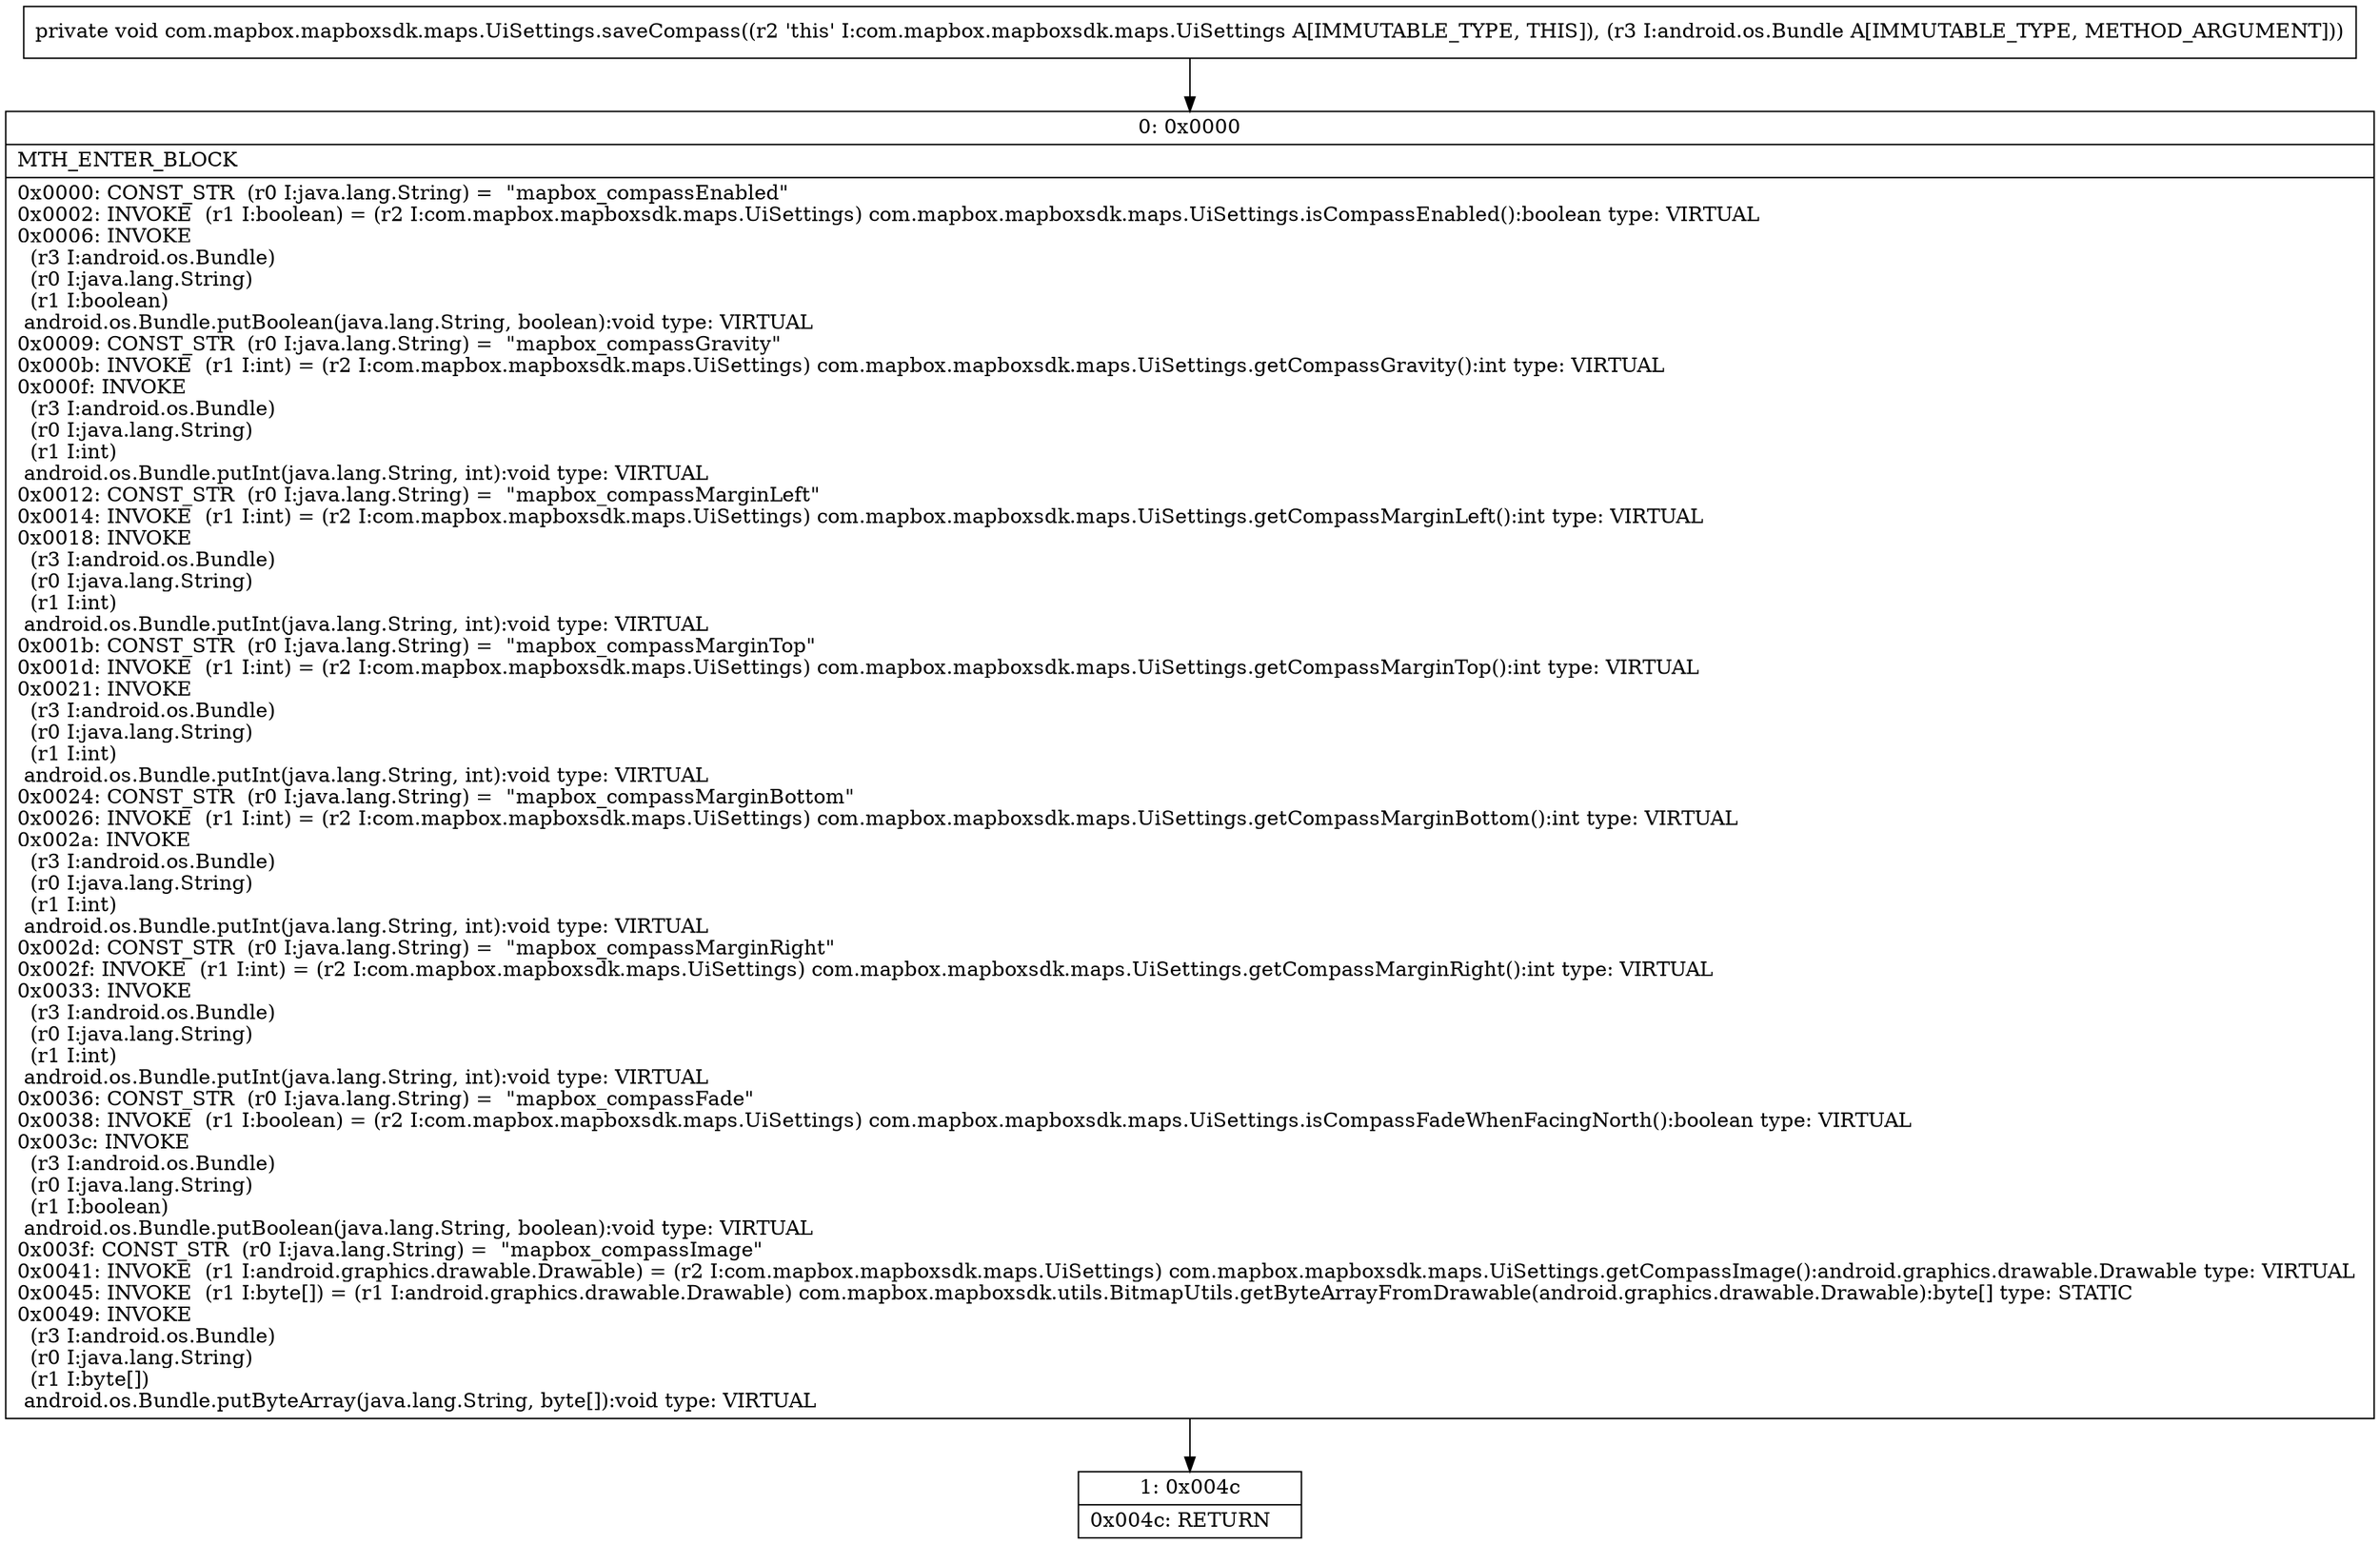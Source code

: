 digraph "CFG forcom.mapbox.mapboxsdk.maps.UiSettings.saveCompass(Landroid\/os\/Bundle;)V" {
Node_0 [shape=record,label="{0\:\ 0x0000|MTH_ENTER_BLOCK\l|0x0000: CONST_STR  (r0 I:java.lang.String) =  \"mapbox_compassEnabled\" \l0x0002: INVOKE  (r1 I:boolean) = (r2 I:com.mapbox.mapboxsdk.maps.UiSettings) com.mapbox.mapboxsdk.maps.UiSettings.isCompassEnabled():boolean type: VIRTUAL \l0x0006: INVOKE  \l  (r3 I:android.os.Bundle)\l  (r0 I:java.lang.String)\l  (r1 I:boolean)\l android.os.Bundle.putBoolean(java.lang.String, boolean):void type: VIRTUAL \l0x0009: CONST_STR  (r0 I:java.lang.String) =  \"mapbox_compassGravity\" \l0x000b: INVOKE  (r1 I:int) = (r2 I:com.mapbox.mapboxsdk.maps.UiSettings) com.mapbox.mapboxsdk.maps.UiSettings.getCompassGravity():int type: VIRTUAL \l0x000f: INVOKE  \l  (r3 I:android.os.Bundle)\l  (r0 I:java.lang.String)\l  (r1 I:int)\l android.os.Bundle.putInt(java.lang.String, int):void type: VIRTUAL \l0x0012: CONST_STR  (r0 I:java.lang.String) =  \"mapbox_compassMarginLeft\" \l0x0014: INVOKE  (r1 I:int) = (r2 I:com.mapbox.mapboxsdk.maps.UiSettings) com.mapbox.mapboxsdk.maps.UiSettings.getCompassMarginLeft():int type: VIRTUAL \l0x0018: INVOKE  \l  (r3 I:android.os.Bundle)\l  (r0 I:java.lang.String)\l  (r1 I:int)\l android.os.Bundle.putInt(java.lang.String, int):void type: VIRTUAL \l0x001b: CONST_STR  (r0 I:java.lang.String) =  \"mapbox_compassMarginTop\" \l0x001d: INVOKE  (r1 I:int) = (r2 I:com.mapbox.mapboxsdk.maps.UiSettings) com.mapbox.mapboxsdk.maps.UiSettings.getCompassMarginTop():int type: VIRTUAL \l0x0021: INVOKE  \l  (r3 I:android.os.Bundle)\l  (r0 I:java.lang.String)\l  (r1 I:int)\l android.os.Bundle.putInt(java.lang.String, int):void type: VIRTUAL \l0x0024: CONST_STR  (r0 I:java.lang.String) =  \"mapbox_compassMarginBottom\" \l0x0026: INVOKE  (r1 I:int) = (r2 I:com.mapbox.mapboxsdk.maps.UiSettings) com.mapbox.mapboxsdk.maps.UiSettings.getCompassMarginBottom():int type: VIRTUAL \l0x002a: INVOKE  \l  (r3 I:android.os.Bundle)\l  (r0 I:java.lang.String)\l  (r1 I:int)\l android.os.Bundle.putInt(java.lang.String, int):void type: VIRTUAL \l0x002d: CONST_STR  (r0 I:java.lang.String) =  \"mapbox_compassMarginRight\" \l0x002f: INVOKE  (r1 I:int) = (r2 I:com.mapbox.mapboxsdk.maps.UiSettings) com.mapbox.mapboxsdk.maps.UiSettings.getCompassMarginRight():int type: VIRTUAL \l0x0033: INVOKE  \l  (r3 I:android.os.Bundle)\l  (r0 I:java.lang.String)\l  (r1 I:int)\l android.os.Bundle.putInt(java.lang.String, int):void type: VIRTUAL \l0x0036: CONST_STR  (r0 I:java.lang.String) =  \"mapbox_compassFade\" \l0x0038: INVOKE  (r1 I:boolean) = (r2 I:com.mapbox.mapboxsdk.maps.UiSettings) com.mapbox.mapboxsdk.maps.UiSettings.isCompassFadeWhenFacingNorth():boolean type: VIRTUAL \l0x003c: INVOKE  \l  (r3 I:android.os.Bundle)\l  (r0 I:java.lang.String)\l  (r1 I:boolean)\l android.os.Bundle.putBoolean(java.lang.String, boolean):void type: VIRTUAL \l0x003f: CONST_STR  (r0 I:java.lang.String) =  \"mapbox_compassImage\" \l0x0041: INVOKE  (r1 I:android.graphics.drawable.Drawable) = (r2 I:com.mapbox.mapboxsdk.maps.UiSettings) com.mapbox.mapboxsdk.maps.UiSettings.getCompassImage():android.graphics.drawable.Drawable type: VIRTUAL \l0x0045: INVOKE  (r1 I:byte[]) = (r1 I:android.graphics.drawable.Drawable) com.mapbox.mapboxsdk.utils.BitmapUtils.getByteArrayFromDrawable(android.graphics.drawable.Drawable):byte[] type: STATIC \l0x0049: INVOKE  \l  (r3 I:android.os.Bundle)\l  (r0 I:java.lang.String)\l  (r1 I:byte[])\l android.os.Bundle.putByteArray(java.lang.String, byte[]):void type: VIRTUAL \l}"];
Node_1 [shape=record,label="{1\:\ 0x004c|0x004c: RETURN   \l}"];
MethodNode[shape=record,label="{private void com.mapbox.mapboxsdk.maps.UiSettings.saveCompass((r2 'this' I:com.mapbox.mapboxsdk.maps.UiSettings A[IMMUTABLE_TYPE, THIS]), (r3 I:android.os.Bundle A[IMMUTABLE_TYPE, METHOD_ARGUMENT])) }"];
MethodNode -> Node_0;
Node_0 -> Node_1;
}

